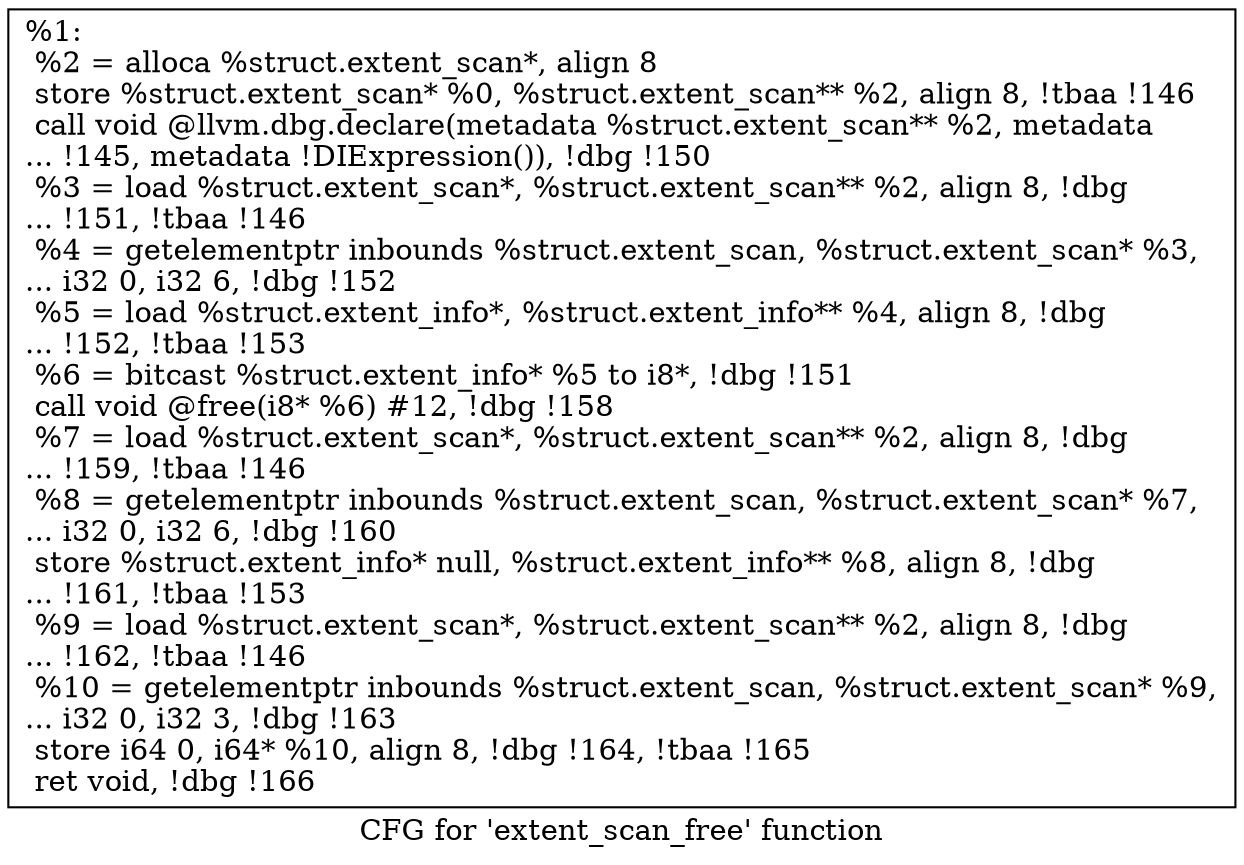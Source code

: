 digraph "CFG for 'extent_scan_free' function" {
	label="CFG for 'extent_scan_free' function";

	Node0x2677120 [shape=record,label="{%1:\l  %2 = alloca %struct.extent_scan*, align 8\l  store %struct.extent_scan* %0, %struct.extent_scan** %2, align 8, !tbaa !146\l  call void @llvm.dbg.declare(metadata %struct.extent_scan** %2, metadata\l... !145, metadata !DIExpression()), !dbg !150\l  %3 = load %struct.extent_scan*, %struct.extent_scan** %2, align 8, !dbg\l... !151, !tbaa !146\l  %4 = getelementptr inbounds %struct.extent_scan, %struct.extent_scan* %3,\l... i32 0, i32 6, !dbg !152\l  %5 = load %struct.extent_info*, %struct.extent_info** %4, align 8, !dbg\l... !152, !tbaa !153\l  %6 = bitcast %struct.extent_info* %5 to i8*, !dbg !151\l  call void @free(i8* %6) #12, !dbg !158\l  %7 = load %struct.extent_scan*, %struct.extent_scan** %2, align 8, !dbg\l... !159, !tbaa !146\l  %8 = getelementptr inbounds %struct.extent_scan, %struct.extent_scan* %7,\l... i32 0, i32 6, !dbg !160\l  store %struct.extent_info* null, %struct.extent_info** %8, align 8, !dbg\l... !161, !tbaa !153\l  %9 = load %struct.extent_scan*, %struct.extent_scan** %2, align 8, !dbg\l... !162, !tbaa !146\l  %10 = getelementptr inbounds %struct.extent_scan, %struct.extent_scan* %9,\l... i32 0, i32 3, !dbg !163\l  store i64 0, i64* %10, align 8, !dbg !164, !tbaa !165\l  ret void, !dbg !166\l}"];
}

